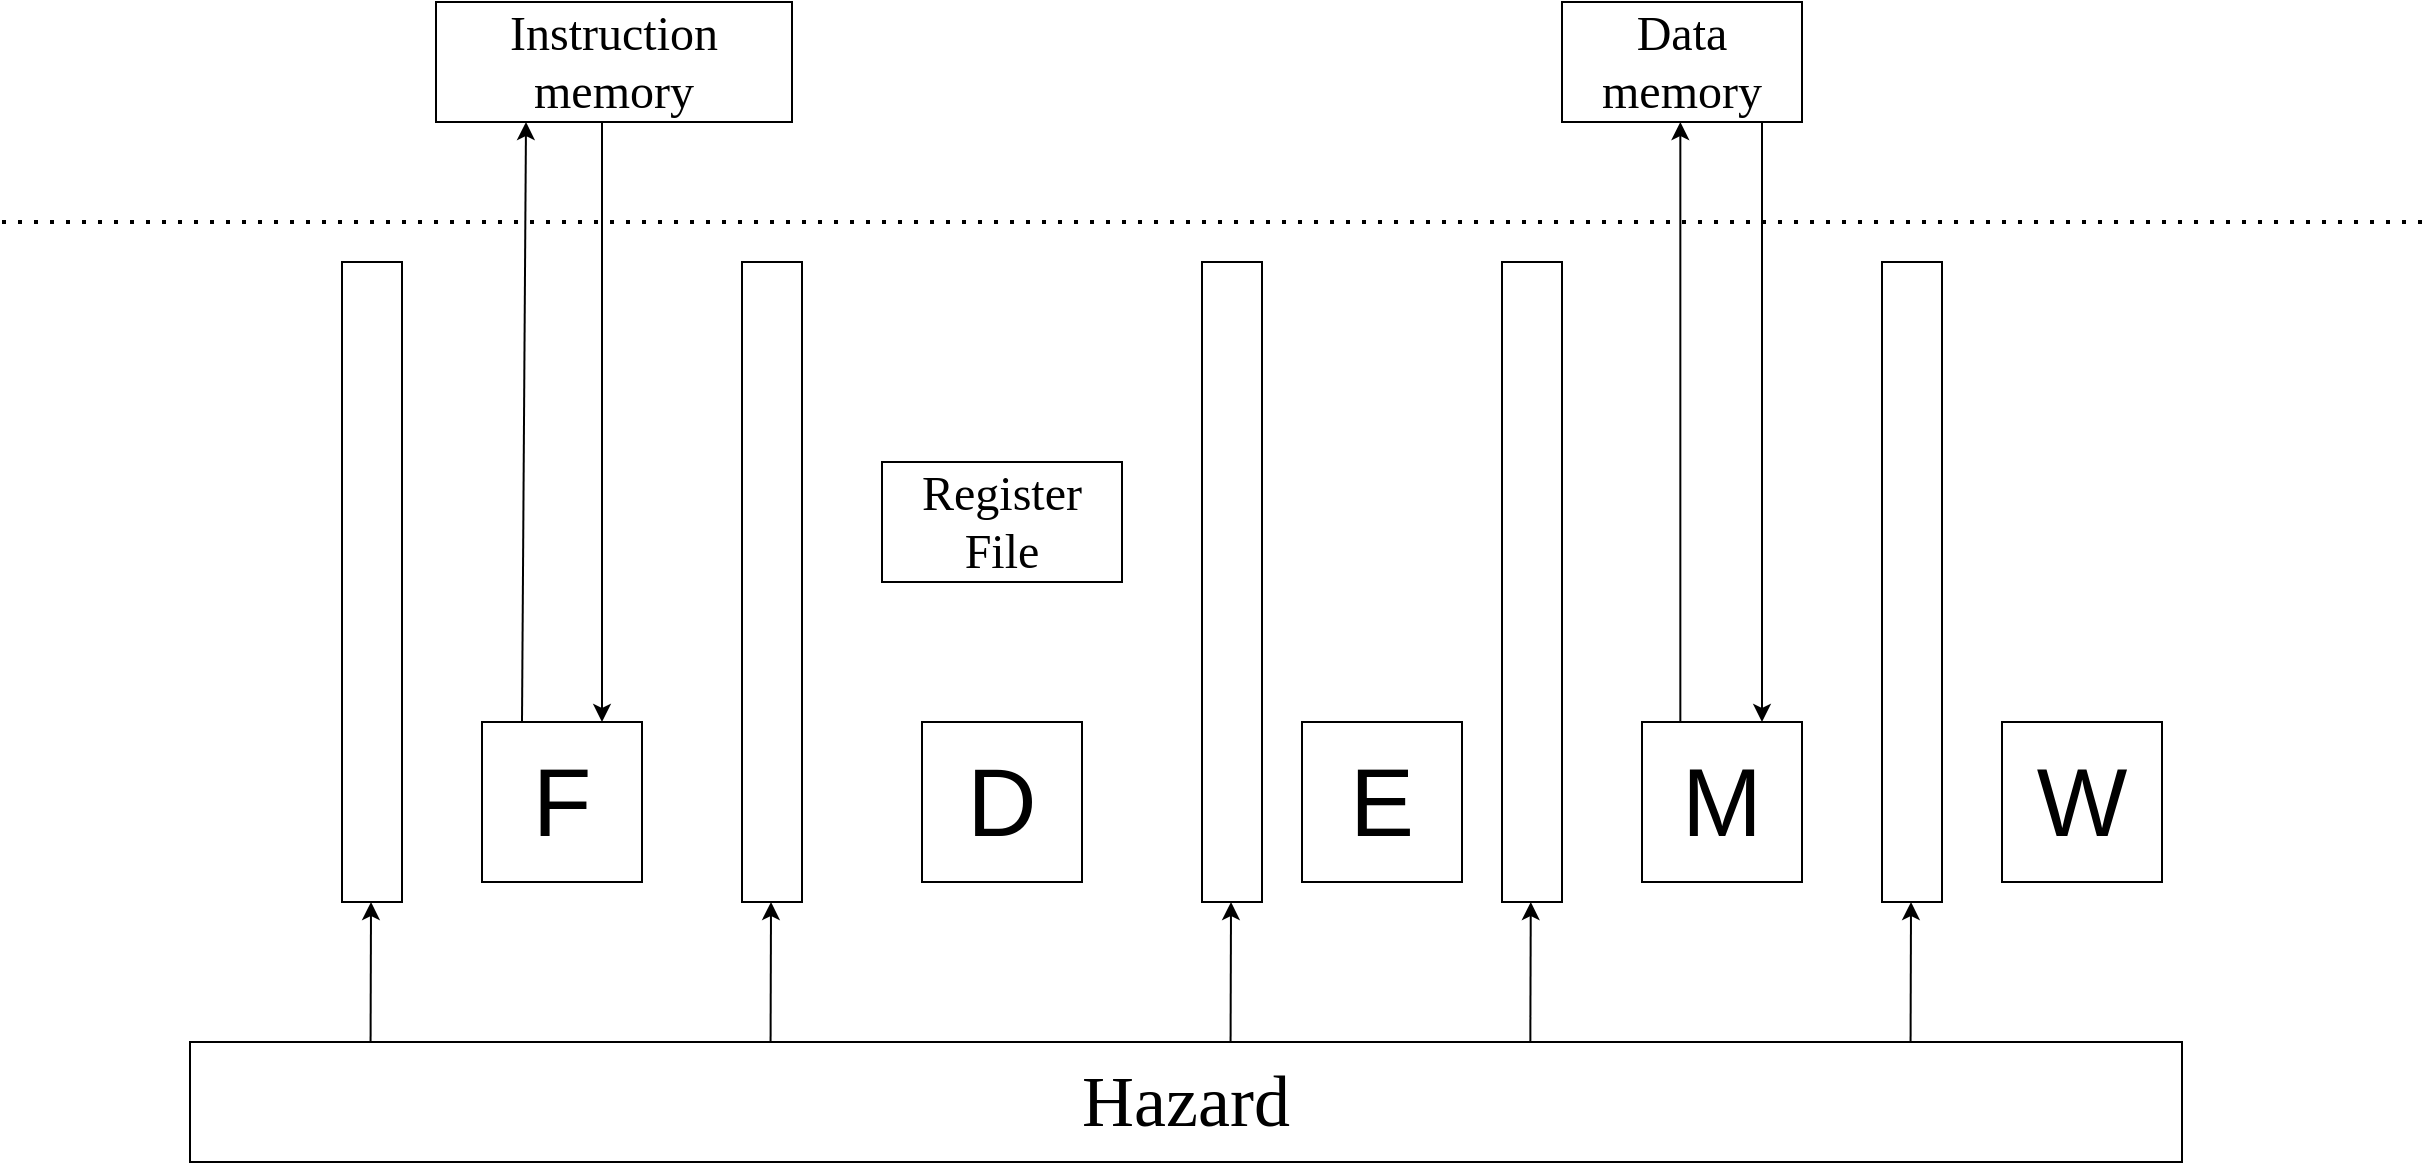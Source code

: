 <mxfile version="14.2.4" type="embed">
    <diagram id="Aq9vFwoPSXM2uEW9AcqN" name="Page-1">
        <mxGraphModel dx="926" dy="501" grid="0" gridSize="10" guides="1" tooltips="1" connect="1" arrows="1" fold="1" page="1" pageScale="1" pageWidth="827" pageHeight="1169" background="#ffffff" math="0" shadow="0">
            <root>
                <mxCell id="0"/>
                <mxCell id="1" parent="0"/>
                <mxCell id="2" value="" style="rounded=0;whiteSpace=wrap;html=1;" parent="1" vertex="1">
                    <mxGeometry x="430" y="230" width="30" height="320" as="geometry"/>
                </mxCell>
                <mxCell id="3" value="" style="rounded=0;whiteSpace=wrap;html=1;" parent="1" vertex="1">
                    <mxGeometry x="630" y="230" width="30" height="320" as="geometry"/>
                </mxCell>
                <mxCell id="4" value="" style="rounded=0;whiteSpace=wrap;html=1;" parent="1" vertex="1">
                    <mxGeometry x="860" y="230" width="30" height="320" as="geometry"/>
                </mxCell>
                <mxCell id="5" value="" style="rounded=0;whiteSpace=wrap;html=1;" parent="1" vertex="1">
                    <mxGeometry x="1010" y="230" width="30" height="320" as="geometry"/>
                </mxCell>
                <mxCell id="6" value="" style="rounded=0;whiteSpace=wrap;html=1;" parent="1" vertex="1">
                    <mxGeometry x="1200" y="230" width="30" height="320" as="geometry"/>
                </mxCell>
                <mxCell id="7" value="&lt;font style=&quot;font-size: 24px&quot; face=&quot;Ubuntu Mono&quot;&gt;Register File&lt;/font&gt;" style="rounded=0;whiteSpace=wrap;html=1;" parent="1" vertex="1">
                    <mxGeometry x="700" y="330" width="120" height="60" as="geometry"/>
                </mxCell>
                <mxCell id="8" value="&lt;font style=&quot;font-size: 24px&quot; face=&quot;Ubuntu Mono&quot;&gt;Instruction memory&lt;/font&gt;" style="rounded=0;whiteSpace=wrap;html=1;" parent="1" vertex="1">
                    <mxGeometry x="477" y="100" width="178" height="60" as="geometry"/>
                </mxCell>
                <mxCell id="10" value="&lt;font style=&quot;font-size: 24px&quot; face=&quot;Ubuntu Mono&quot;&gt;Data memory&lt;/font&gt;" style="rounded=0;whiteSpace=wrap;html=1;" parent="1" vertex="1">
                    <mxGeometry x="1040" y="100" width="120" height="60" as="geometry"/>
                </mxCell>
                <mxCell id="11" value="&lt;font style=&quot;font-size: 36px&quot; face=&quot;Ubuntu Mono&quot;&gt;Hazard&lt;/font&gt;" style="rounded=0;whiteSpace=wrap;html=1;" parent="1" vertex="1">
                    <mxGeometry x="354" y="620" width="996" height="60" as="geometry"/>
                </mxCell>
                <mxCell id="12" value="" style="endArrow=classic;html=1;" parent="1" target="2" edge="1">
                    <mxGeometry width="50" height="50" relative="1" as="geometry">
                        <mxPoint x="444.29" y="620" as="sourcePoint"/>
                        <mxPoint x="444.29" y="510" as="targetPoint"/>
                    </mxGeometry>
                </mxCell>
                <mxCell id="13" value="" style="endArrow=classic;html=1;" parent="1" edge="1">
                    <mxGeometry width="50" height="50" relative="1" as="geometry">
                        <mxPoint x="644.29" y="620" as="sourcePoint"/>
                        <mxPoint x="644.506" y="550.0" as="targetPoint"/>
                    </mxGeometry>
                </mxCell>
                <mxCell id="14" value="" style="endArrow=classic;html=1;" parent="1" edge="1">
                    <mxGeometry width="50" height="50" relative="1" as="geometry">
                        <mxPoint x="874.29" y="620" as="sourcePoint"/>
                        <mxPoint x="874.506" y="550.0" as="targetPoint"/>
                    </mxGeometry>
                </mxCell>
                <mxCell id="15" value="" style="endArrow=classic;html=1;" parent="1" edge="1">
                    <mxGeometry width="50" height="50" relative="1" as="geometry">
                        <mxPoint x="1024.17" y="620" as="sourcePoint"/>
                        <mxPoint x="1024.386" y="550.0" as="targetPoint"/>
                    </mxGeometry>
                </mxCell>
                <mxCell id="16" value="" style="endArrow=classic;html=1;" parent="1" edge="1">
                    <mxGeometry width="50" height="50" relative="1" as="geometry">
                        <mxPoint x="1214.29" y="620" as="sourcePoint"/>
                        <mxPoint x="1214.506" y="550.0" as="targetPoint"/>
                    </mxGeometry>
                </mxCell>
                <mxCell id="24" value="&lt;font style=&quot;font-size: 48px&quot;&gt;F&lt;/font&gt;" style="whiteSpace=wrap;html=1;aspect=fixed;" parent="1" vertex="1">
                    <mxGeometry x="500" y="460" width="80" height="80" as="geometry"/>
                </mxCell>
                <mxCell id="25" value="&lt;font style=&quot;font-size: 48px&quot;&gt;D&lt;/font&gt;&lt;span style=&quot;color: rgba(0 , 0 , 0 , 0) ; font-family: monospace ; font-size: 0px&quot;&gt;%3CmxGraphModel%3E%3Croot%3E%3CmxCell%20id%3D%220%22%2F%3E%3CmxCell%20id%3D%221%22%20parent%3D%220%22%2F%3E%3CmxCell%20id%3D%222%22%20value%3D%22%26lt%3Bfont%20style%3D%26quot%3Bfont-size%3A%2048px%26quot%3B%26gt%3BM%26lt%3B%2Ffont%26gt%3B%22%20style%3D%22whiteSpace%3Dwrap%3Bhtml%3D1%3Baspect%3Dfixed%3B%22%20vertex%3D%221%22%20parent%3D%221%22%3E%3CmxGeometry%20x%3D%22720%22%20y%3D%22460%22%20width%3D%2280%22%20height%3D%2280%22%20as%3D%22geometry%22%2F%3E%3C%2FmxCell%3E%3C%2Froot%3E%3C%2FmxGraphModel%3E&lt;/span&gt;" style="whiteSpace=wrap;html=1;aspect=fixed;" parent="1" vertex="1">
                    <mxGeometry x="720" y="460" width="80" height="80" as="geometry"/>
                </mxCell>
                <mxCell id="26" value="&lt;font style=&quot;font-size: 48px&quot;&gt;E&lt;/font&gt;" style="whiteSpace=wrap;html=1;aspect=fixed;" parent="1" vertex="1">
                    <mxGeometry x="910" y="460" width="80" height="80" as="geometry"/>
                </mxCell>
                <mxCell id="27" value="&lt;span style=&quot;font-size: 48px&quot;&gt;M&lt;/span&gt;" style="whiteSpace=wrap;html=1;aspect=fixed;" parent="1" vertex="1">
                    <mxGeometry x="1080" y="460" width="80" height="80" as="geometry"/>
                </mxCell>
                <mxCell id="28" value="&lt;font style=&quot;font-size: 48px&quot;&gt;W&lt;/font&gt;" style="whiteSpace=wrap;html=1;aspect=fixed;" parent="1" vertex="1">
                    <mxGeometry x="1260" y="460" width="80" height="80" as="geometry"/>
                </mxCell>
                <mxCell id="29" value="" style="endArrow=none;dashed=1;html=1;dashPattern=1 3;strokeWidth=2;" parent="1" edge="1">
                    <mxGeometry width="50" height="50" relative="1" as="geometry">
                        <mxPoint x="260" y="210" as="sourcePoint"/>
                        <mxPoint x="1470" y="210" as="targetPoint"/>
                    </mxGeometry>
                </mxCell>
                <mxCell id="32" value="" style="endArrow=classic;html=1;" parent="1" edge="1">
                    <mxGeometry width="50" height="50" relative="1" as="geometry">
                        <mxPoint x="520" y="460" as="sourcePoint"/>
                        <mxPoint x="522" y="160" as="targetPoint"/>
                    </mxGeometry>
                </mxCell>
                <mxCell id="33" value="" style="endArrow=classic;html=1;entryX=0.25;entryY=1;entryDx=0;entryDy=0;" parent="1" edge="1">
                    <mxGeometry width="50" height="50" relative="1" as="geometry">
                        <mxPoint x="1099.17" y="460" as="sourcePoint"/>
                        <mxPoint x="1099.17" y="160" as="targetPoint"/>
                    </mxGeometry>
                </mxCell>
                <mxCell id="34" value="" style="endArrow=classic;html=1;entryX=0.75;entryY=0;entryDx=0;entryDy=0;" parent="1" target="24" edge="1">
                    <mxGeometry width="50" height="50" relative="1" as="geometry">
                        <mxPoint x="560" y="160" as="sourcePoint"/>
                        <mxPoint x="560" y="290" as="targetPoint"/>
                    </mxGeometry>
                </mxCell>
                <mxCell id="35" value="" style="endArrow=classic;html=1;entryX=0.75;entryY=0;entryDx=0;entryDy=0;" parent="1" edge="1">
                    <mxGeometry width="50" height="50" relative="1" as="geometry">
                        <mxPoint x="1140" y="160" as="sourcePoint"/>
                        <mxPoint x="1140" y="460" as="targetPoint"/>
                    </mxGeometry>
                </mxCell>
            </root>
        </mxGraphModel>
    </diagram>
</mxfile>
